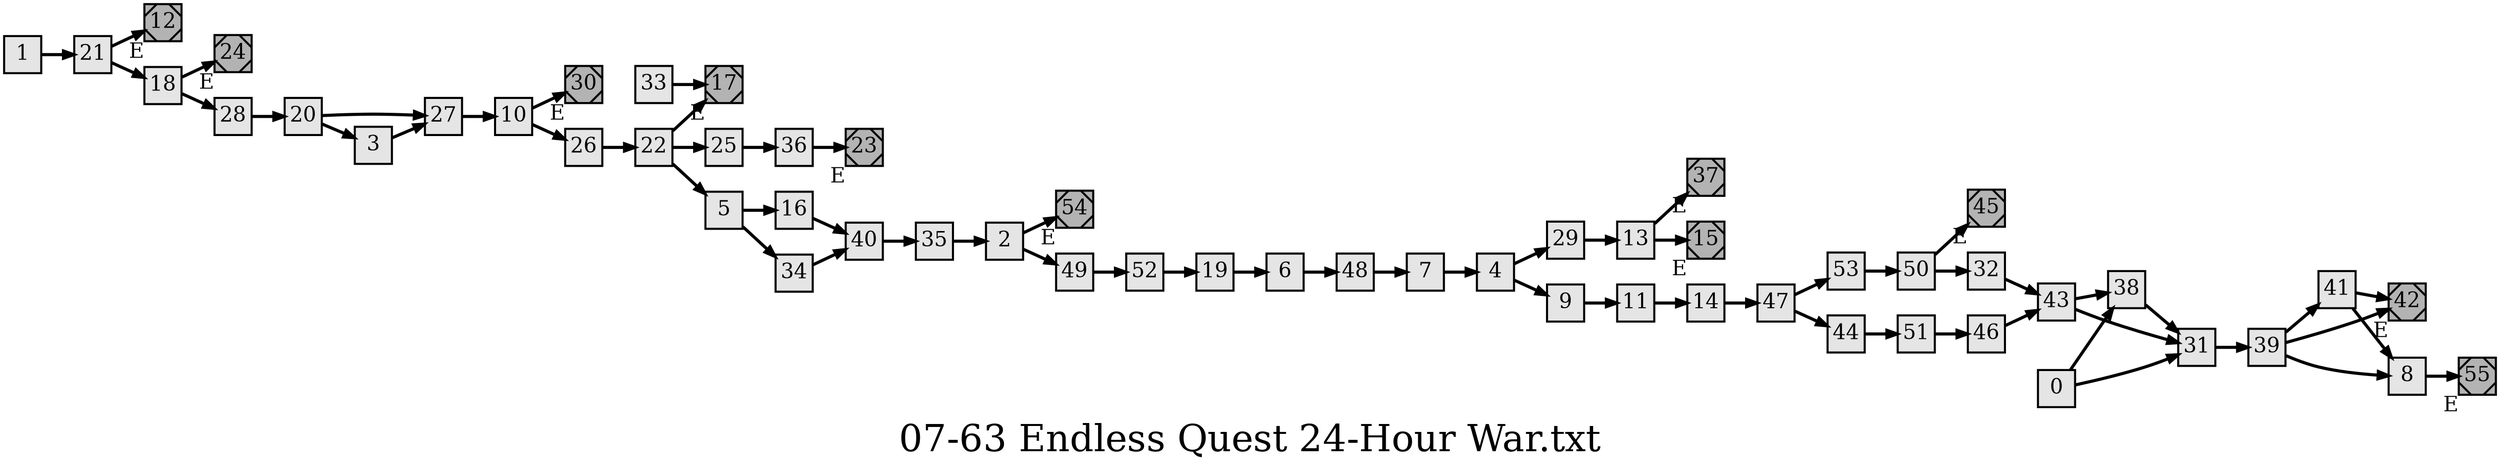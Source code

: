 digraph g{
  graph [ label="07-63 Endless Quest 24-Hour War.txt" rankdir=LR, ordering=out, fontsize=36, nodesep="0.35", ranksep="0.45"];
  node  [shape=rect, penwidth=2, fontsize=20, style=filled, fillcolor=grey90, margin="0,0", labelfloat=true, regular=true, fixedsize=true];
  edge  [labelfloat=true, penwidth=3, fontsize=12];

  0 -> 38;
  0 -> 31;
  1 -> 21;
  2 -> 54;
  2 -> 49;
  3 -> 27;
  4 -> 29;
  4 -> 9;
  5 -> 16;
  5 -> 34;
  6 -> 48;
  7 -> 4;
  8 -> 55;
  9 -> 11;
  10 -> 30;
  10 -> 26;
  11 -> 14;
  12	[ xlabel="E", shape=Msquare, fontsize=20, fillcolor=grey70 ];
  13 -> 37;
  13 -> 15;
  14 -> 47;
  15	[ xlabel="E", shape=Msquare, fontsize=20, fillcolor=grey70 ];
  16 -> 40;
  17	[ xlabel="E", shape=Msquare, fontsize=20, fillcolor=grey70 ];
  18 -> 24;
  18 -> 28;
  19 -> 6;
  20 -> 27;
  20 -> 3;
  21 -> 12;
  21 -> 18;
  22 -> 17;
  22 -> 25;
  22 -> 5;
  23	[ xlabel="E", shape=Msquare, fontsize=20, fillcolor=grey70 ];
  24	[ xlabel="E", shape=Msquare, fontsize=20, fillcolor=grey70 ];
  25 -> 36;
  26 -> 22;
  27 -> 10;
  28 -> 20;
  29 -> 13;
  30	[ xlabel="E", shape=Msquare, fontsize=20, fillcolor=grey70 ];
  31 -> 39;
  32 -> 43;
  33 -> 17;
  34 -> 40;
  35 -> 2;
  36 -> 23;
  37	[ xlabel="E", shape=Msquare, fontsize=20, fillcolor=grey70 ];
  38 -> 31;
  39 -> 41;
  39 -> 42;
  39 -> 8;
  40 -> 35;
  41 -> 42;
  41 -> 8;
  42	[ xlabel="E", shape=Msquare, fontsize=20, fillcolor=grey70 ];
  43 -> 38;
  43 -> 31;
  44 -> 51;
  45	[ xlabel="E", shape=Msquare, fontsize=20, fillcolor=grey70 ];
  46 -> 43;
  47 -> 53;
  47 -> 44;
  48 -> 7;
  49 -> 52;
  50 -> 45;
  50 -> 32;
  51 -> 46;
  52 -> 19;
  53 -> 50;
  54	[ xlabel="E", shape=Msquare, fontsize=20, fillcolor=grey70 ];
  55	[ xlabel="E", shape=Msquare, fontsize=20, fillcolor=grey70 ];
}

